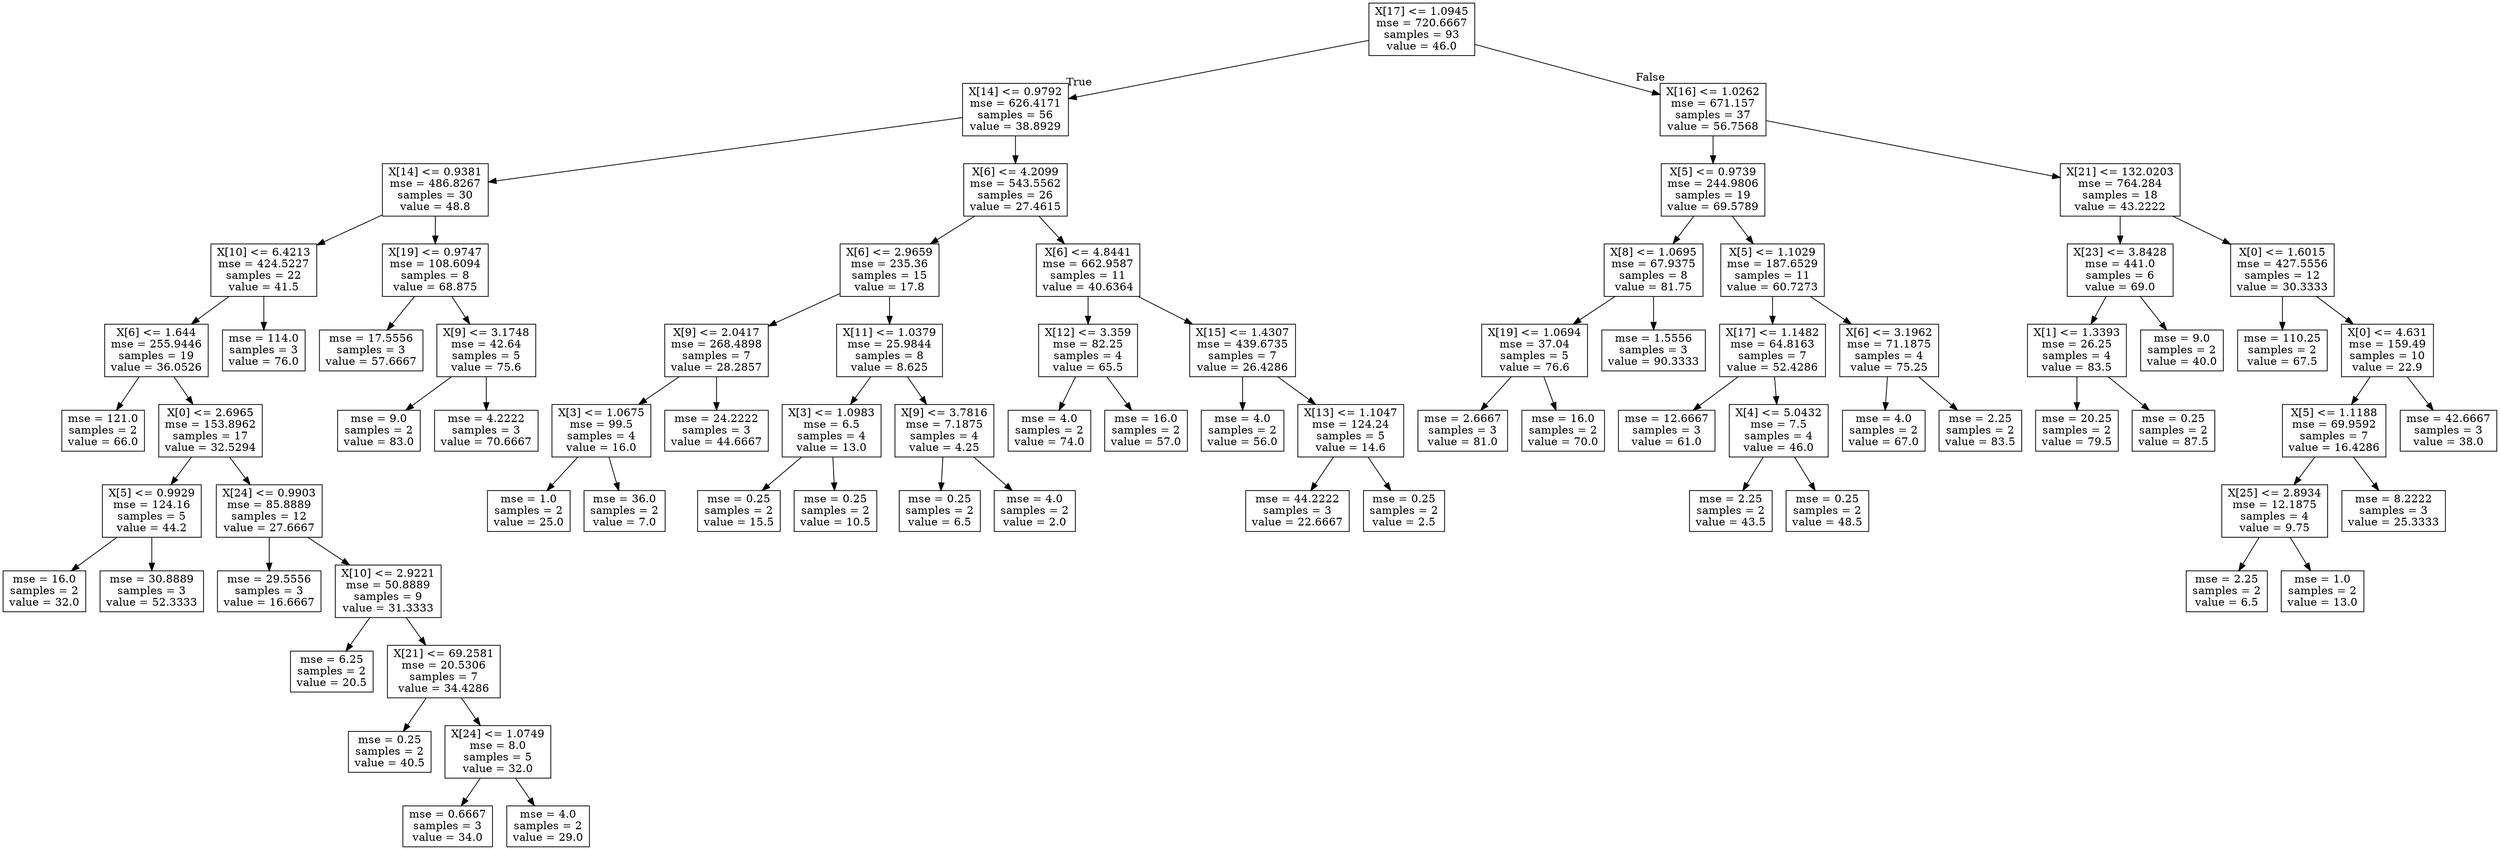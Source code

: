 digraph Tree {
node [shape=box] ;
0 [label="X[17] <= 1.0945\nmse = 720.6667\nsamples = 93\nvalue = 46.0"] ;
1 [label="X[14] <= 0.9792\nmse = 626.4171\nsamples = 56\nvalue = 38.8929"] ;
0 -> 1 [labeldistance=2.5, labelangle=45, headlabel="True"] ;
2 [label="X[14] <= 0.9381\nmse = 486.8267\nsamples = 30\nvalue = 48.8"] ;
1 -> 2 ;
3 [label="X[10] <= 6.4213\nmse = 424.5227\nsamples = 22\nvalue = 41.5"] ;
2 -> 3 ;
4 [label="X[6] <= 1.644\nmse = 255.9446\nsamples = 19\nvalue = 36.0526"] ;
3 -> 4 ;
5 [label="mse = 121.0\nsamples = 2\nvalue = 66.0"] ;
4 -> 5 ;
6 [label="X[0] <= 2.6965\nmse = 153.8962\nsamples = 17\nvalue = 32.5294"] ;
4 -> 6 ;
7 [label="X[5] <= 0.9929\nmse = 124.16\nsamples = 5\nvalue = 44.2"] ;
6 -> 7 ;
8 [label="mse = 16.0\nsamples = 2\nvalue = 32.0"] ;
7 -> 8 ;
9 [label="mse = 30.8889\nsamples = 3\nvalue = 52.3333"] ;
7 -> 9 ;
10 [label="X[24] <= 0.9903\nmse = 85.8889\nsamples = 12\nvalue = 27.6667"] ;
6 -> 10 ;
11 [label="mse = 29.5556\nsamples = 3\nvalue = 16.6667"] ;
10 -> 11 ;
12 [label="X[10] <= 2.9221\nmse = 50.8889\nsamples = 9\nvalue = 31.3333"] ;
10 -> 12 ;
13 [label="mse = 6.25\nsamples = 2\nvalue = 20.5"] ;
12 -> 13 ;
14 [label="X[21] <= 69.2581\nmse = 20.5306\nsamples = 7\nvalue = 34.4286"] ;
12 -> 14 ;
15 [label="mse = 0.25\nsamples = 2\nvalue = 40.5"] ;
14 -> 15 ;
16 [label="X[24] <= 1.0749\nmse = 8.0\nsamples = 5\nvalue = 32.0"] ;
14 -> 16 ;
17 [label="mse = 0.6667\nsamples = 3\nvalue = 34.0"] ;
16 -> 17 ;
18 [label="mse = 4.0\nsamples = 2\nvalue = 29.0"] ;
16 -> 18 ;
19 [label="mse = 114.0\nsamples = 3\nvalue = 76.0"] ;
3 -> 19 ;
20 [label="X[19] <= 0.9747\nmse = 108.6094\nsamples = 8\nvalue = 68.875"] ;
2 -> 20 ;
21 [label="mse = 17.5556\nsamples = 3\nvalue = 57.6667"] ;
20 -> 21 ;
22 [label="X[9] <= 3.1748\nmse = 42.64\nsamples = 5\nvalue = 75.6"] ;
20 -> 22 ;
23 [label="mse = 9.0\nsamples = 2\nvalue = 83.0"] ;
22 -> 23 ;
24 [label="mse = 4.2222\nsamples = 3\nvalue = 70.6667"] ;
22 -> 24 ;
25 [label="X[6] <= 4.2099\nmse = 543.5562\nsamples = 26\nvalue = 27.4615"] ;
1 -> 25 ;
26 [label="X[6] <= 2.9659\nmse = 235.36\nsamples = 15\nvalue = 17.8"] ;
25 -> 26 ;
27 [label="X[9] <= 2.0417\nmse = 268.4898\nsamples = 7\nvalue = 28.2857"] ;
26 -> 27 ;
28 [label="X[3] <= 1.0675\nmse = 99.5\nsamples = 4\nvalue = 16.0"] ;
27 -> 28 ;
29 [label="mse = 1.0\nsamples = 2\nvalue = 25.0"] ;
28 -> 29 ;
30 [label="mse = 36.0\nsamples = 2\nvalue = 7.0"] ;
28 -> 30 ;
31 [label="mse = 24.2222\nsamples = 3\nvalue = 44.6667"] ;
27 -> 31 ;
32 [label="X[11] <= 1.0379\nmse = 25.9844\nsamples = 8\nvalue = 8.625"] ;
26 -> 32 ;
33 [label="X[3] <= 1.0983\nmse = 6.5\nsamples = 4\nvalue = 13.0"] ;
32 -> 33 ;
34 [label="mse = 0.25\nsamples = 2\nvalue = 15.5"] ;
33 -> 34 ;
35 [label="mse = 0.25\nsamples = 2\nvalue = 10.5"] ;
33 -> 35 ;
36 [label="X[9] <= 3.7816\nmse = 7.1875\nsamples = 4\nvalue = 4.25"] ;
32 -> 36 ;
37 [label="mse = 0.25\nsamples = 2\nvalue = 6.5"] ;
36 -> 37 ;
38 [label="mse = 4.0\nsamples = 2\nvalue = 2.0"] ;
36 -> 38 ;
39 [label="X[6] <= 4.8441\nmse = 662.9587\nsamples = 11\nvalue = 40.6364"] ;
25 -> 39 ;
40 [label="X[12] <= 3.359\nmse = 82.25\nsamples = 4\nvalue = 65.5"] ;
39 -> 40 ;
41 [label="mse = 4.0\nsamples = 2\nvalue = 74.0"] ;
40 -> 41 ;
42 [label="mse = 16.0\nsamples = 2\nvalue = 57.0"] ;
40 -> 42 ;
43 [label="X[15] <= 1.4307\nmse = 439.6735\nsamples = 7\nvalue = 26.4286"] ;
39 -> 43 ;
44 [label="mse = 4.0\nsamples = 2\nvalue = 56.0"] ;
43 -> 44 ;
45 [label="X[13] <= 1.1047\nmse = 124.24\nsamples = 5\nvalue = 14.6"] ;
43 -> 45 ;
46 [label="mse = 44.2222\nsamples = 3\nvalue = 22.6667"] ;
45 -> 46 ;
47 [label="mse = 0.25\nsamples = 2\nvalue = 2.5"] ;
45 -> 47 ;
48 [label="X[16] <= 1.0262\nmse = 671.157\nsamples = 37\nvalue = 56.7568"] ;
0 -> 48 [labeldistance=2.5, labelangle=-45, headlabel="False"] ;
49 [label="X[5] <= 0.9739\nmse = 244.9806\nsamples = 19\nvalue = 69.5789"] ;
48 -> 49 ;
50 [label="X[8] <= 1.0695\nmse = 67.9375\nsamples = 8\nvalue = 81.75"] ;
49 -> 50 ;
51 [label="X[19] <= 1.0694\nmse = 37.04\nsamples = 5\nvalue = 76.6"] ;
50 -> 51 ;
52 [label="mse = 2.6667\nsamples = 3\nvalue = 81.0"] ;
51 -> 52 ;
53 [label="mse = 16.0\nsamples = 2\nvalue = 70.0"] ;
51 -> 53 ;
54 [label="mse = 1.5556\nsamples = 3\nvalue = 90.3333"] ;
50 -> 54 ;
55 [label="X[5] <= 1.1029\nmse = 187.6529\nsamples = 11\nvalue = 60.7273"] ;
49 -> 55 ;
56 [label="X[17] <= 1.1482\nmse = 64.8163\nsamples = 7\nvalue = 52.4286"] ;
55 -> 56 ;
57 [label="mse = 12.6667\nsamples = 3\nvalue = 61.0"] ;
56 -> 57 ;
58 [label="X[4] <= 5.0432\nmse = 7.5\nsamples = 4\nvalue = 46.0"] ;
56 -> 58 ;
59 [label="mse = 2.25\nsamples = 2\nvalue = 43.5"] ;
58 -> 59 ;
60 [label="mse = 0.25\nsamples = 2\nvalue = 48.5"] ;
58 -> 60 ;
61 [label="X[6] <= 3.1962\nmse = 71.1875\nsamples = 4\nvalue = 75.25"] ;
55 -> 61 ;
62 [label="mse = 4.0\nsamples = 2\nvalue = 67.0"] ;
61 -> 62 ;
63 [label="mse = 2.25\nsamples = 2\nvalue = 83.5"] ;
61 -> 63 ;
64 [label="X[21] <= 132.0203\nmse = 764.284\nsamples = 18\nvalue = 43.2222"] ;
48 -> 64 ;
65 [label="X[23] <= 3.8428\nmse = 441.0\nsamples = 6\nvalue = 69.0"] ;
64 -> 65 ;
66 [label="X[1] <= 1.3393\nmse = 26.25\nsamples = 4\nvalue = 83.5"] ;
65 -> 66 ;
67 [label="mse = 20.25\nsamples = 2\nvalue = 79.5"] ;
66 -> 67 ;
68 [label="mse = 0.25\nsamples = 2\nvalue = 87.5"] ;
66 -> 68 ;
69 [label="mse = 9.0\nsamples = 2\nvalue = 40.0"] ;
65 -> 69 ;
70 [label="X[0] <= 1.6015\nmse = 427.5556\nsamples = 12\nvalue = 30.3333"] ;
64 -> 70 ;
71 [label="mse = 110.25\nsamples = 2\nvalue = 67.5"] ;
70 -> 71 ;
72 [label="X[0] <= 4.631\nmse = 159.49\nsamples = 10\nvalue = 22.9"] ;
70 -> 72 ;
73 [label="X[5] <= 1.1188\nmse = 69.9592\nsamples = 7\nvalue = 16.4286"] ;
72 -> 73 ;
74 [label="X[25] <= 2.8934\nmse = 12.1875\nsamples = 4\nvalue = 9.75"] ;
73 -> 74 ;
75 [label="mse = 2.25\nsamples = 2\nvalue = 6.5"] ;
74 -> 75 ;
76 [label="mse = 1.0\nsamples = 2\nvalue = 13.0"] ;
74 -> 76 ;
77 [label="mse = 8.2222\nsamples = 3\nvalue = 25.3333"] ;
73 -> 77 ;
78 [label="mse = 42.6667\nsamples = 3\nvalue = 38.0"] ;
72 -> 78 ;
}